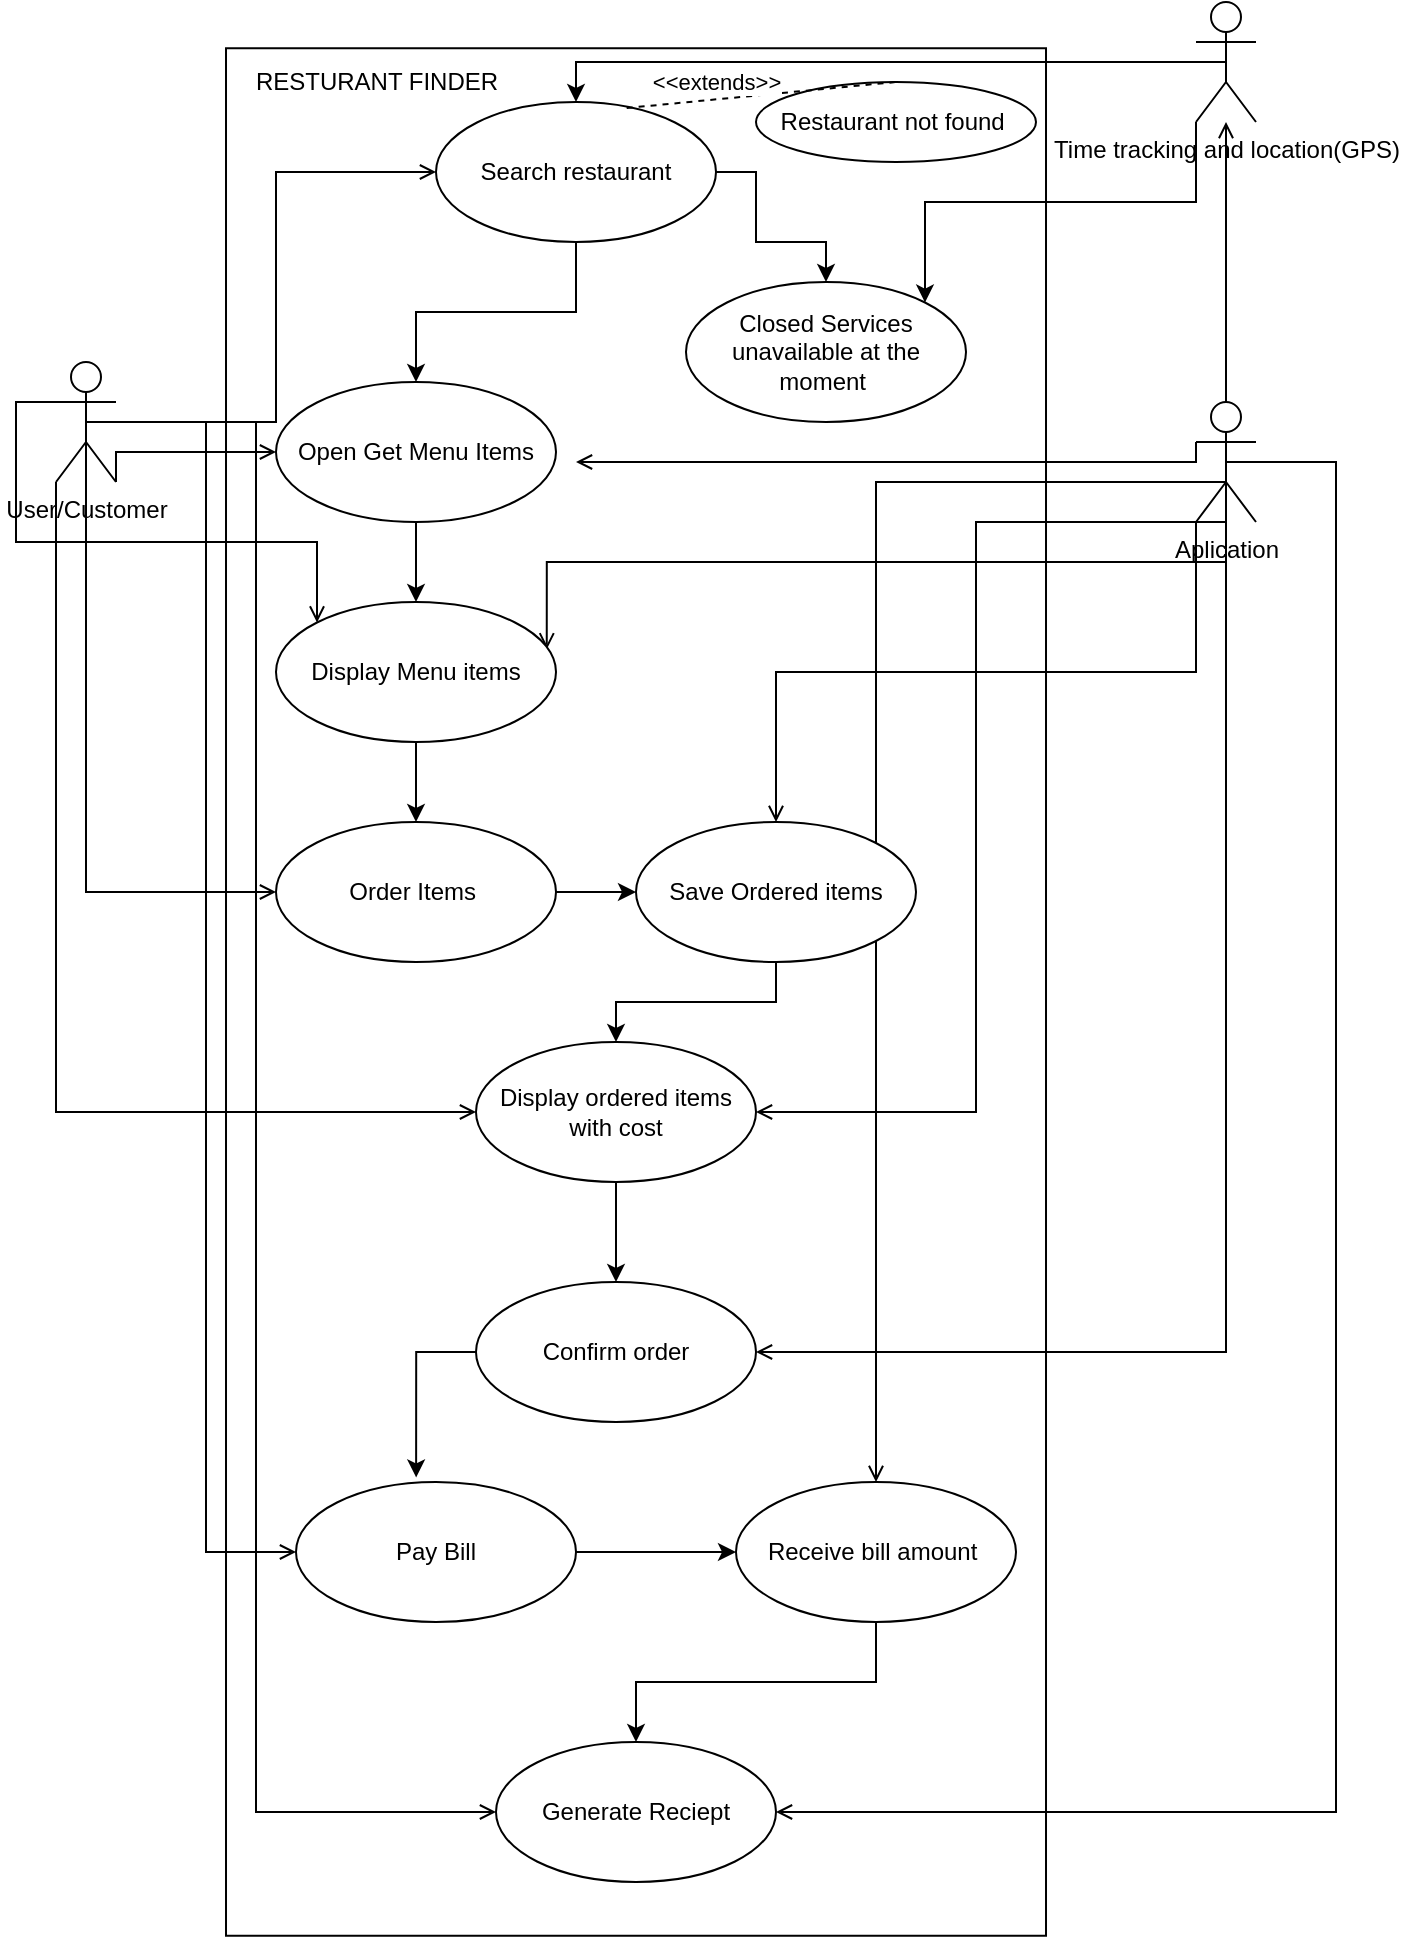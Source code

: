 <mxfile version="19.0.0" type="device"><diagram id="1zRFR1gJgqP--4OR-st2" name="Page-1"><mxGraphModel dx="782" dy="475" grid="1" gridSize="10" guides="1" tooltips="1" connect="1" arrows="1" fold="1" page="1" pageScale="1" pageWidth="850" pageHeight="1100" math="0" shadow="0"><root><mxCell id="0"/><mxCell id="1" parent="0"/><mxCell id="TS18mQDGuoWqBvvLIP3e-37" value="" style="rounded=0;whiteSpace=wrap;html=1;rotation=90;" vertex="1" parent="1"><mxGeometry x="-71.87" y="300" width="943.75" height="410" as="geometry"/></mxCell><mxCell id="TS18mQDGuoWqBvvLIP3e-17" style="edgeStyle=orthogonalEdgeStyle;rounded=0;orthogonalLoop=1;jettySize=auto;html=1;exitX=0.5;exitY=0.5;exitDx=0;exitDy=0;exitPerimeter=0;entryX=0;entryY=0.5;entryDx=0;entryDy=0;endArrow=open;endFill=0;" edge="1" parent="1" source="TS18mQDGuoWqBvvLIP3e-1" target="TS18mQDGuoWqBvvLIP3e-5"><mxGeometry relative="1" as="geometry"/></mxCell><mxCell id="TS18mQDGuoWqBvvLIP3e-43" style="edgeStyle=orthogonalEdgeStyle;rounded=0;orthogonalLoop=1;jettySize=auto;html=1;exitX=1;exitY=1;exitDx=0;exitDy=0;exitPerimeter=0;endArrow=open;endFill=0;" edge="1" parent="1" source="TS18mQDGuoWqBvvLIP3e-1" target="TS18mQDGuoWqBvvLIP3e-6"><mxGeometry relative="1" as="geometry"><Array as="points"><mxPoint x="140" y="235"/></Array></mxGeometry></mxCell><mxCell id="TS18mQDGuoWqBvvLIP3e-45" style="edgeStyle=orthogonalEdgeStyle;rounded=0;orthogonalLoop=1;jettySize=auto;html=1;exitX=0;exitY=0.333;exitDx=0;exitDy=0;exitPerimeter=0;entryX=0;entryY=0;entryDx=0;entryDy=0;endArrow=open;endFill=0;" edge="1" parent="1" source="TS18mQDGuoWqBvvLIP3e-1" target="TS18mQDGuoWqBvvLIP3e-19"><mxGeometry relative="1" as="geometry"/></mxCell><mxCell id="TS18mQDGuoWqBvvLIP3e-48" style="edgeStyle=orthogonalEdgeStyle;rounded=0;orthogonalLoop=1;jettySize=auto;html=1;exitX=0.5;exitY=0.5;exitDx=0;exitDy=0;exitPerimeter=0;entryX=0;entryY=0.5;entryDx=0;entryDy=0;endArrow=open;endFill=0;" edge="1" parent="1" source="TS18mQDGuoWqBvvLIP3e-1" target="TS18mQDGuoWqBvvLIP3e-21"><mxGeometry relative="1" as="geometry"><Array as="points"><mxPoint x="125" y="455"/></Array></mxGeometry></mxCell><mxCell id="TS18mQDGuoWqBvvLIP3e-49" style="edgeStyle=orthogonalEdgeStyle;rounded=0;orthogonalLoop=1;jettySize=auto;html=1;exitX=0;exitY=1;exitDx=0;exitDy=0;exitPerimeter=0;entryX=0;entryY=0.5;entryDx=0;entryDy=0;endArrow=open;endFill=0;" edge="1" parent="1" source="TS18mQDGuoWqBvvLIP3e-1" target="TS18mQDGuoWqBvvLIP3e-25"><mxGeometry relative="1" as="geometry"/></mxCell><mxCell id="TS18mQDGuoWqBvvLIP3e-55" style="edgeStyle=orthogonalEdgeStyle;rounded=0;orthogonalLoop=1;jettySize=auto;html=1;exitX=0.5;exitY=0.5;exitDx=0;exitDy=0;exitPerimeter=0;endArrow=open;endFill=0;entryX=0;entryY=0.5;entryDx=0;entryDy=0;" edge="1" parent="1" source="TS18mQDGuoWqBvvLIP3e-1" target="TS18mQDGuoWqBvvLIP3e-29"><mxGeometry relative="1" as="geometry"><mxPoint x="130" y="814" as="targetPoint"/></mxGeometry></mxCell><mxCell id="TS18mQDGuoWqBvvLIP3e-56" style="edgeStyle=orthogonalEdgeStyle;rounded=0;orthogonalLoop=1;jettySize=auto;html=1;exitX=0.5;exitY=0.5;exitDx=0;exitDy=0;exitPerimeter=0;endArrow=open;endFill=0;entryX=0;entryY=0.5;entryDx=0;entryDy=0;" edge="1" parent="1" source="TS18mQDGuoWqBvvLIP3e-1" target="TS18mQDGuoWqBvvLIP3e-34"><mxGeometry relative="1" as="geometry"><mxPoint x="130" y="938" as="targetPoint"/><Array as="points"><mxPoint x="210" y="220"/><mxPoint x="210" y="915"/></Array></mxGeometry></mxCell><mxCell id="TS18mQDGuoWqBvvLIP3e-1" value="User/Customer" style="shape=umlActor;verticalLabelPosition=bottom;verticalAlign=top;html=1;" vertex="1" parent="1"><mxGeometry x="110" y="190" width="30" height="60" as="geometry"/></mxCell><mxCell id="TS18mQDGuoWqBvvLIP3e-7" value="" style="edgeStyle=orthogonalEdgeStyle;rounded=0;orthogonalLoop=1;jettySize=auto;html=1;" edge="1" parent="1" source="TS18mQDGuoWqBvvLIP3e-5" target="TS18mQDGuoWqBvvLIP3e-6"><mxGeometry relative="1" as="geometry"/></mxCell><mxCell id="TS18mQDGuoWqBvvLIP3e-9" value="" style="edgeStyle=orthogonalEdgeStyle;rounded=0;orthogonalLoop=1;jettySize=auto;html=1;" edge="1" parent="1" source="TS18mQDGuoWqBvvLIP3e-5" target="TS18mQDGuoWqBvvLIP3e-8"><mxGeometry relative="1" as="geometry"><Array as="points"><mxPoint x="460" y="95"/><mxPoint x="460" y="130"/><mxPoint x="495" y="130"/></Array></mxGeometry></mxCell><mxCell id="TS18mQDGuoWqBvvLIP3e-5" value="Search restaurant" style="ellipse;whiteSpace=wrap;html=1;" vertex="1" parent="1"><mxGeometry x="300" y="60" width="140" height="70" as="geometry"/></mxCell><mxCell id="TS18mQDGuoWqBvvLIP3e-20" value="" style="edgeStyle=orthogonalEdgeStyle;rounded=0;orthogonalLoop=1;jettySize=auto;html=1;endArrow=classic;endFill=1;" edge="1" parent="1" source="TS18mQDGuoWqBvvLIP3e-6" target="TS18mQDGuoWqBvvLIP3e-19"><mxGeometry relative="1" as="geometry"/></mxCell><mxCell id="TS18mQDGuoWqBvvLIP3e-6" value="Open Get Menu Items" style="ellipse;whiteSpace=wrap;html=1;" vertex="1" parent="1"><mxGeometry x="220" y="200" width="140" height="70" as="geometry"/></mxCell><mxCell id="TS18mQDGuoWqBvvLIP3e-8" value="Closed Services unavailable at the moment&amp;nbsp;" style="ellipse;whiteSpace=wrap;html=1;" vertex="1" parent="1"><mxGeometry x="425" y="150" width="140" height="70" as="geometry"/></mxCell><mxCell id="TS18mQDGuoWqBvvLIP3e-11" style="edgeStyle=orthogonalEdgeStyle;rounded=0;orthogonalLoop=1;jettySize=auto;html=1;exitX=0.5;exitY=0.5;exitDx=0;exitDy=0;exitPerimeter=0;entryX=0.5;entryY=0;entryDx=0;entryDy=0;" edge="1" parent="1" source="TS18mQDGuoWqBvvLIP3e-10" target="TS18mQDGuoWqBvvLIP3e-5"><mxGeometry relative="1" as="geometry"/></mxCell><mxCell id="TS18mQDGuoWqBvvLIP3e-12" style="edgeStyle=orthogonalEdgeStyle;rounded=0;orthogonalLoop=1;jettySize=auto;html=1;exitX=0;exitY=1;exitDx=0;exitDy=0;exitPerimeter=0;entryX=1;entryY=0;entryDx=0;entryDy=0;" edge="1" parent="1" source="TS18mQDGuoWqBvvLIP3e-10" target="TS18mQDGuoWqBvvLIP3e-8"><mxGeometry relative="1" as="geometry"/></mxCell><mxCell id="TS18mQDGuoWqBvvLIP3e-10" value="Time tracking and location(GPS)" style="shape=umlActor;verticalLabelPosition=bottom;verticalAlign=top;html=1;" vertex="1" parent="1"><mxGeometry x="680" y="10" width="30" height="60" as="geometry"/></mxCell><mxCell id="TS18mQDGuoWqBvvLIP3e-18" style="edgeStyle=orthogonalEdgeStyle;rounded=0;orthogonalLoop=1;jettySize=auto;html=1;exitX=0;exitY=0.333;exitDx=0;exitDy=0;exitPerimeter=0;endArrow=open;endFill=0;" edge="1" parent="1" source="TS18mQDGuoWqBvvLIP3e-14"><mxGeometry relative="1" as="geometry"><mxPoint x="370" y="240" as="targetPoint"/><Array as="points"><mxPoint x="680" y="240"/></Array></mxGeometry></mxCell><mxCell id="TS18mQDGuoWqBvvLIP3e-41" style="edgeStyle=orthogonalEdgeStyle;rounded=0;orthogonalLoop=1;jettySize=auto;html=1;exitX=0.5;exitY=0;exitDx=0;exitDy=0;exitPerimeter=0;endArrow=open;endFill=0;" edge="1" parent="1" source="TS18mQDGuoWqBvvLIP3e-14" target="TS18mQDGuoWqBvvLIP3e-10"><mxGeometry relative="1" as="geometry"/></mxCell><mxCell id="TS18mQDGuoWqBvvLIP3e-46" style="edgeStyle=orthogonalEdgeStyle;rounded=0;orthogonalLoop=1;jettySize=auto;html=1;exitX=0;exitY=1;exitDx=0;exitDy=0;exitPerimeter=0;endArrow=open;endFill=0;" edge="1" parent="1" source="TS18mQDGuoWqBvvLIP3e-14" target="TS18mQDGuoWqBvvLIP3e-23"><mxGeometry relative="1" as="geometry"/></mxCell><mxCell id="TS18mQDGuoWqBvvLIP3e-47" style="edgeStyle=orthogonalEdgeStyle;rounded=0;orthogonalLoop=1;jettySize=auto;html=1;exitX=0.5;exitY=0.5;exitDx=0;exitDy=0;exitPerimeter=0;endArrow=open;endFill=0;" edge="1" parent="1" source="TS18mQDGuoWqBvvLIP3e-14" target="TS18mQDGuoWqBvvLIP3e-25"><mxGeometry relative="1" as="geometry"><Array as="points"><mxPoint x="695" y="270"/><mxPoint x="570" y="270"/><mxPoint x="570" y="565"/></Array></mxGeometry></mxCell><mxCell id="TS18mQDGuoWqBvvLIP3e-51" style="edgeStyle=orthogonalEdgeStyle;rounded=0;orthogonalLoop=1;jettySize=auto;html=1;exitX=0.5;exitY=0.5;exitDx=0;exitDy=0;exitPerimeter=0;entryX=0.967;entryY=0.338;entryDx=0;entryDy=0;entryPerimeter=0;endArrow=open;endFill=0;" edge="1" parent="1" source="TS18mQDGuoWqBvvLIP3e-14" target="TS18mQDGuoWqBvvLIP3e-19"><mxGeometry relative="1" as="geometry"><Array as="points"><mxPoint x="695" y="290"/><mxPoint x="355" y="290"/></Array></mxGeometry></mxCell><mxCell id="TS18mQDGuoWqBvvLIP3e-54" style="edgeStyle=orthogonalEdgeStyle;rounded=0;orthogonalLoop=1;jettySize=auto;html=1;exitX=0.5;exitY=0.5;exitDx=0;exitDy=0;exitPerimeter=0;entryX=1;entryY=0.5;entryDx=0;entryDy=0;endArrow=open;endFill=0;" edge="1" parent="1" source="TS18mQDGuoWqBvvLIP3e-14" target="TS18mQDGuoWqBvvLIP3e-27"><mxGeometry relative="1" as="geometry"><Array as="points"><mxPoint x="695" y="685"/></Array></mxGeometry></mxCell><mxCell id="TS18mQDGuoWqBvvLIP3e-57" style="edgeStyle=orthogonalEdgeStyle;rounded=0;orthogonalLoop=1;jettySize=auto;html=1;exitX=0.5;exitY=0.5;exitDx=0;exitDy=0;exitPerimeter=0;endArrow=open;endFill=0;" edge="1" parent="1" source="TS18mQDGuoWqBvvLIP3e-14" target="TS18mQDGuoWqBvvLIP3e-32"><mxGeometry relative="1" as="geometry"><Array as="points"><mxPoint x="695" y="250"/><mxPoint x="520" y="250"/></Array></mxGeometry></mxCell><mxCell id="TS18mQDGuoWqBvvLIP3e-58" style="edgeStyle=orthogonalEdgeStyle;rounded=0;orthogonalLoop=1;jettySize=auto;html=1;exitX=0.5;exitY=0.5;exitDx=0;exitDy=0;exitPerimeter=0;entryX=1;entryY=0.5;entryDx=0;entryDy=0;endArrow=open;endFill=0;" edge="1" parent="1" source="TS18mQDGuoWqBvvLIP3e-14" target="TS18mQDGuoWqBvvLIP3e-34"><mxGeometry relative="1" as="geometry"><Array as="points"><mxPoint x="750" y="240"/><mxPoint x="750" y="915"/></Array></mxGeometry></mxCell><mxCell id="TS18mQDGuoWqBvvLIP3e-14" value="Aplication" style="shape=umlActor;verticalLabelPosition=bottom;verticalAlign=top;html=1;" vertex="1" parent="1"><mxGeometry x="680" y="210" width="30" height="60" as="geometry"/></mxCell><mxCell id="TS18mQDGuoWqBvvLIP3e-22" value="" style="edgeStyle=orthogonalEdgeStyle;rounded=0;orthogonalLoop=1;jettySize=auto;html=1;endArrow=classic;endFill=1;" edge="1" parent="1" source="TS18mQDGuoWqBvvLIP3e-19" target="TS18mQDGuoWqBvvLIP3e-21"><mxGeometry relative="1" as="geometry"/></mxCell><mxCell id="TS18mQDGuoWqBvvLIP3e-19" value="Display Menu items" style="ellipse;whiteSpace=wrap;html=1;" vertex="1" parent="1"><mxGeometry x="220" y="310" width="140" height="70" as="geometry"/></mxCell><mxCell id="TS18mQDGuoWqBvvLIP3e-24" value="" style="edgeStyle=orthogonalEdgeStyle;rounded=0;orthogonalLoop=1;jettySize=auto;html=1;endArrow=classic;endFill=1;" edge="1" parent="1" source="TS18mQDGuoWqBvvLIP3e-21" target="TS18mQDGuoWqBvvLIP3e-23"><mxGeometry relative="1" as="geometry"/></mxCell><mxCell id="TS18mQDGuoWqBvvLIP3e-21" value="Order Items&amp;nbsp;" style="ellipse;whiteSpace=wrap;html=1;" vertex="1" parent="1"><mxGeometry x="220" y="420" width="140" height="70" as="geometry"/></mxCell><mxCell id="TS18mQDGuoWqBvvLIP3e-26" value="" style="edgeStyle=orthogonalEdgeStyle;rounded=0;orthogonalLoop=1;jettySize=auto;html=1;endArrow=classic;endFill=1;" edge="1" parent="1" source="TS18mQDGuoWqBvvLIP3e-23" target="TS18mQDGuoWqBvvLIP3e-25"><mxGeometry relative="1" as="geometry"/></mxCell><mxCell id="TS18mQDGuoWqBvvLIP3e-23" value="Save Ordered items" style="ellipse;whiteSpace=wrap;html=1;" vertex="1" parent="1"><mxGeometry x="400" y="420" width="140" height="70" as="geometry"/></mxCell><mxCell id="TS18mQDGuoWqBvvLIP3e-28" value="" style="edgeStyle=orthogonalEdgeStyle;rounded=0;orthogonalLoop=1;jettySize=auto;html=1;endArrow=classic;endFill=1;" edge="1" parent="1" source="TS18mQDGuoWqBvvLIP3e-25" target="TS18mQDGuoWqBvvLIP3e-27"><mxGeometry relative="1" as="geometry"/></mxCell><mxCell id="TS18mQDGuoWqBvvLIP3e-25" value="Display ordered items with cost" style="ellipse;whiteSpace=wrap;html=1;" vertex="1" parent="1"><mxGeometry x="320" y="530" width="140" height="70" as="geometry"/></mxCell><mxCell id="TS18mQDGuoWqBvvLIP3e-31" style="edgeStyle=orthogonalEdgeStyle;rounded=0;orthogonalLoop=1;jettySize=auto;html=1;exitX=0;exitY=0.5;exitDx=0;exitDy=0;entryX=0.429;entryY=-0.033;entryDx=0;entryDy=0;entryPerimeter=0;endArrow=classic;endFill=1;" edge="1" parent="1" source="TS18mQDGuoWqBvvLIP3e-27" target="TS18mQDGuoWqBvvLIP3e-29"><mxGeometry relative="1" as="geometry"/></mxCell><mxCell id="TS18mQDGuoWqBvvLIP3e-27" value="Confirm order" style="ellipse;whiteSpace=wrap;html=1;" vertex="1" parent="1"><mxGeometry x="320" y="650" width="140" height="70" as="geometry"/></mxCell><mxCell id="TS18mQDGuoWqBvvLIP3e-33" value="" style="edgeStyle=orthogonalEdgeStyle;rounded=0;orthogonalLoop=1;jettySize=auto;html=1;endArrow=classic;endFill=1;" edge="1" parent="1" source="TS18mQDGuoWqBvvLIP3e-29" target="TS18mQDGuoWqBvvLIP3e-32"><mxGeometry relative="1" as="geometry"/></mxCell><mxCell id="TS18mQDGuoWqBvvLIP3e-29" value="Pay Bill" style="ellipse;whiteSpace=wrap;html=1;" vertex="1" parent="1"><mxGeometry x="230" y="750" width="140" height="70" as="geometry"/></mxCell><mxCell id="TS18mQDGuoWqBvvLIP3e-35" value="" style="edgeStyle=orthogonalEdgeStyle;rounded=0;orthogonalLoop=1;jettySize=auto;html=1;endArrow=classic;endFill=1;" edge="1" parent="1" source="TS18mQDGuoWqBvvLIP3e-32" target="TS18mQDGuoWqBvvLIP3e-34"><mxGeometry relative="1" as="geometry"/></mxCell><mxCell id="TS18mQDGuoWqBvvLIP3e-32" value="Receive bill amount&amp;nbsp;" style="ellipse;whiteSpace=wrap;html=1;" vertex="1" parent="1"><mxGeometry x="450" y="750" width="140" height="70" as="geometry"/></mxCell><mxCell id="TS18mQDGuoWqBvvLIP3e-34" value="Generate Reciept" style="ellipse;whiteSpace=wrap;html=1;" vertex="1" parent="1"><mxGeometry x="330" y="880" width="140" height="70" as="geometry"/></mxCell><mxCell id="TS18mQDGuoWqBvvLIP3e-40" value="RESTURANT FINDER" style="text;html=1;align=center;verticalAlign=middle;resizable=0;points=[];autosize=1;strokeColor=none;fillColor=none;" vertex="1" parent="1"><mxGeometry x="200" y="40" width="140" height="20" as="geometry"/></mxCell><mxCell id="TS18mQDGuoWqBvvLIP3e-61" value="Restaurant not found&amp;nbsp;" style="ellipse;whiteSpace=wrap;html=1;" vertex="1" parent="1"><mxGeometry x="460" y="50" width="140" height="40" as="geometry"/></mxCell><mxCell id="TS18mQDGuoWqBvvLIP3e-64" value="" style="endArrow=none;dashed=1;html=1;rounded=0;entryX=0.5;entryY=0;entryDx=0;entryDy=0;exitX=0.681;exitY=0.043;exitDx=0;exitDy=0;exitPerimeter=0;" edge="1" parent="1" source="TS18mQDGuoWqBvvLIP3e-5" target="TS18mQDGuoWqBvvLIP3e-61"><mxGeometry width="50" height="50" relative="1" as="geometry"><mxPoint x="300" y="200" as="sourcePoint"/><mxPoint x="350" y="150" as="targetPoint"/></mxGeometry></mxCell><mxCell id="TS18mQDGuoWqBvvLIP3e-65" value="&amp;lt;&amp;lt;extends&amp;gt;&amp;gt;" style="edgeLabel;html=1;align=center;verticalAlign=middle;resizable=0;points=[];" vertex="1" connectable="0" parent="TS18mQDGuoWqBvvLIP3e-64"><mxGeometry x="-0.324" y="-1" relative="1" as="geometry"><mxPoint x="-1" y="-10" as="offset"/></mxGeometry></mxCell></root></mxGraphModel></diagram></mxfile>